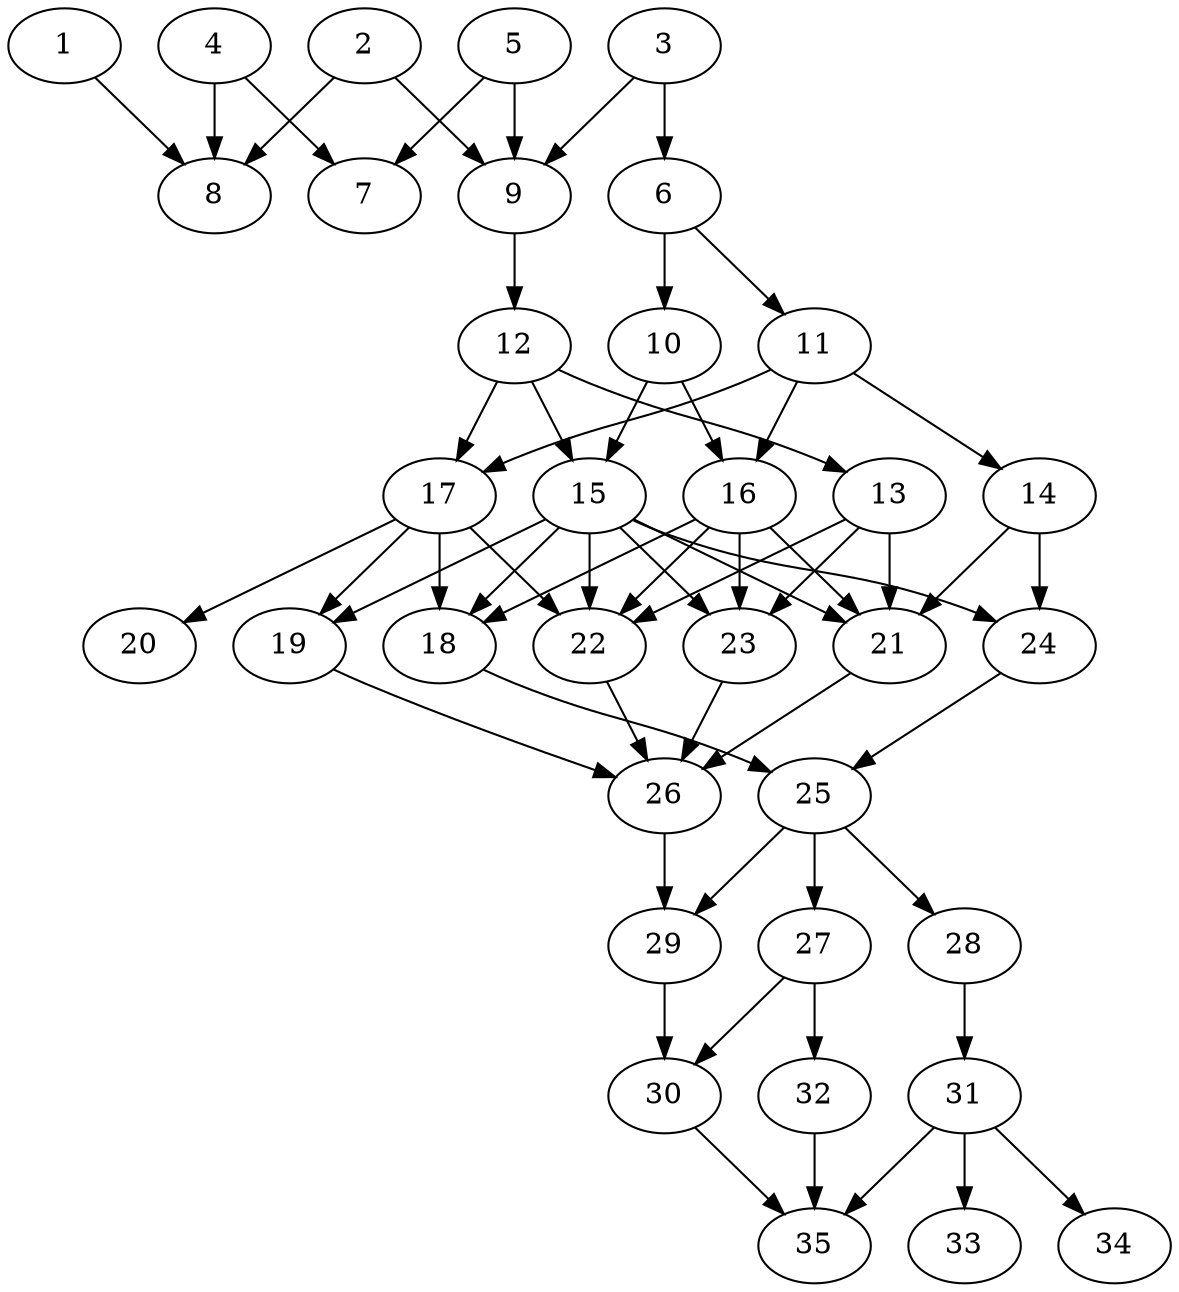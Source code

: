 // DAG automatically generated by daggen at Thu Oct  3 14:05:37 2019
// ./daggen --dot -n 35 --ccr 0.5 --fat 0.5 --regular 0.5 --density 0.7 --mindata 5242880 --maxdata 52428800 
digraph G {
  1 [size="32610304", alpha="0.05", expect_size="16305152"] 
  1 -> 8 [size ="16305152"]
  2 [size="73943040", alpha="0.11", expect_size="36971520"] 
  2 -> 8 [size ="36971520"]
  2 -> 9 [size ="36971520"]
  3 [size="57716736", alpha="0.14", expect_size="28858368"] 
  3 -> 6 [size ="28858368"]
  3 -> 9 [size ="28858368"]
  4 [size="101668864", alpha="0.10", expect_size="50834432"] 
  4 -> 7 [size ="50834432"]
  4 -> 8 [size ="50834432"]
  5 [size="102045696", alpha="0.09", expect_size="51022848"] 
  5 -> 7 [size ="51022848"]
  5 -> 9 [size ="51022848"]
  6 [size="50720768", alpha="0.08", expect_size="25360384"] 
  6 -> 10 [size ="25360384"]
  6 -> 11 [size ="25360384"]
  7 [size="75184128", alpha="0.03", expect_size="37592064"] 
  8 [size="53630976", alpha="0.09", expect_size="26815488"] 
  9 [size="74133504", alpha="0.09", expect_size="37066752"] 
  9 -> 12 [size ="37066752"]
  10 [size="79044608", alpha="0.14", expect_size="39522304"] 
  10 -> 15 [size ="39522304"]
  10 -> 16 [size ="39522304"]
  11 [size="55314432", alpha="0.01", expect_size="27657216"] 
  11 -> 14 [size ="27657216"]
  11 -> 16 [size ="27657216"]
  11 -> 17 [size ="27657216"]
  12 [size="79720448", alpha="0.02", expect_size="39860224"] 
  12 -> 13 [size ="39860224"]
  12 -> 15 [size ="39860224"]
  12 -> 17 [size ="39860224"]
  13 [size="38699008", alpha="0.16", expect_size="19349504"] 
  13 -> 21 [size ="19349504"]
  13 -> 22 [size ="19349504"]
  13 -> 23 [size ="19349504"]
  14 [size="103233536", alpha="0.12", expect_size="51616768"] 
  14 -> 21 [size ="51616768"]
  14 -> 24 [size ="51616768"]
  15 [size="54067200", alpha="0.17", expect_size="27033600"] 
  15 -> 18 [size ="27033600"]
  15 -> 19 [size ="27033600"]
  15 -> 21 [size ="27033600"]
  15 -> 22 [size ="27033600"]
  15 -> 23 [size ="27033600"]
  15 -> 24 [size ="27033600"]
  16 [size="97660928", alpha="0.06", expect_size="48830464"] 
  16 -> 18 [size ="48830464"]
  16 -> 21 [size ="48830464"]
  16 -> 22 [size ="48830464"]
  16 -> 23 [size ="48830464"]
  17 [size="38885376", alpha="0.19", expect_size="19442688"] 
  17 -> 18 [size ="19442688"]
  17 -> 19 [size ="19442688"]
  17 -> 20 [size ="19442688"]
  17 -> 22 [size ="19442688"]
  18 [size="53030912", alpha="0.06", expect_size="26515456"] 
  18 -> 25 [size ="26515456"]
  19 [size="97404928", alpha="0.05", expect_size="48702464"] 
  19 -> 26 [size ="48702464"]
  20 [size="44783616", alpha="0.09", expect_size="22391808"] 
  21 [size="17954816", alpha="0.19", expect_size="8977408"] 
  21 -> 26 [size ="8977408"]
  22 [size="24979456", alpha="0.01", expect_size="12489728"] 
  22 -> 26 [size ="12489728"]
  23 [size="34437120", alpha="0.14", expect_size="17218560"] 
  23 -> 26 [size ="17218560"]
  24 [size="14561280", alpha="0.06", expect_size="7280640"] 
  24 -> 25 [size ="7280640"]
  25 [size="72714240", alpha="0.18", expect_size="36357120"] 
  25 -> 27 [size ="36357120"]
  25 -> 28 [size ="36357120"]
  25 -> 29 [size ="36357120"]
  26 [size="58499072", alpha="0.17", expect_size="29249536"] 
  26 -> 29 [size ="29249536"]
  27 [size="88072192", alpha="0.11", expect_size="44036096"] 
  27 -> 30 [size ="44036096"]
  27 -> 32 [size ="44036096"]
  28 [size="85282816", alpha="0.14", expect_size="42641408"] 
  28 -> 31 [size ="42641408"]
  29 [size="17088512", alpha="0.10", expect_size="8544256"] 
  29 -> 30 [size ="8544256"]
  30 [size="39909376", alpha="0.01", expect_size="19954688"] 
  30 -> 35 [size ="19954688"]
  31 [size="84234240", alpha="0.01", expect_size="42117120"] 
  31 -> 33 [size ="42117120"]
  31 -> 34 [size ="42117120"]
  31 -> 35 [size ="42117120"]
  32 [size="77817856", alpha="0.16", expect_size="38908928"] 
  32 -> 35 [size ="38908928"]
  33 [size="84115456", alpha="0.17", expect_size="42057728"] 
  34 [size="55990272", alpha="0.18", expect_size="27995136"] 
  35 [size="84625408", alpha="0.08", expect_size="42312704"] 
}
